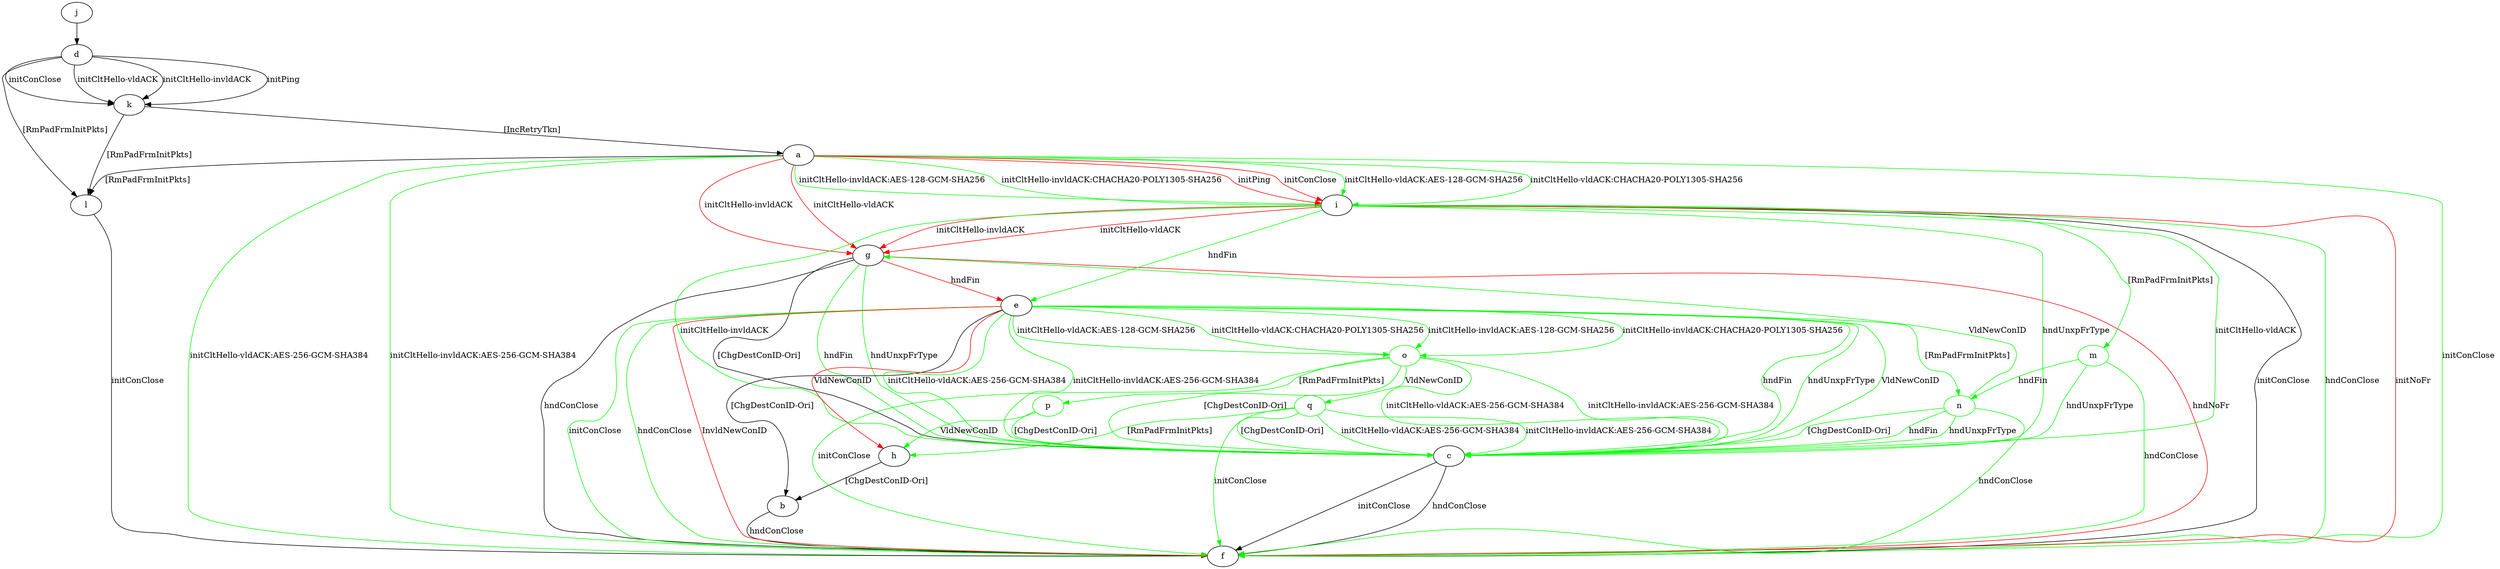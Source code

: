 digraph "" {
	a -> f	[key=0,
		color=green,
		label="initConClose "];
	a -> f	[key=1,
		color=green,
		label="initCltHello-vldACK:AES-256-GCM-SHA384 "];
	a -> f	[key=2,
		color=green,
		label="initCltHello-invldACK:AES-256-GCM-SHA384 "];
	a -> g	[key=0,
		color=red,
		label="initCltHello-vldACK "];
	a -> g	[key=1,
		color=red,
		label="initCltHello-invldACK "];
	a -> i	[key=0,
		color=green,
		label="initCltHello-vldACK:AES-128-GCM-SHA256 "];
	a -> i	[key=1,
		color=green,
		label="initCltHello-vldACK:CHACHA20-POLY1305-SHA256 "];
	a -> i	[key=2,
		color=green,
		label="initCltHello-invldACK:AES-128-GCM-SHA256 "];
	a -> i	[key=3,
		color=green,
		label="initCltHello-invldACK:CHACHA20-POLY1305-SHA256 "];
	a -> i	[key=4,
		color=red,
		label="initPing "];
	a -> i	[key=5,
		color=red,
		label="initConClose "];
	a -> l	[key=0,
		label="[RmPadFrmInitPkts] "];
	b -> f	[key=0,
		label="hndConClose "];
	c -> f	[key=0,
		label="initConClose "];
	c -> f	[key=1,
		label="hndConClose "];
	d -> k	[key=0,
		label="initPing "];
	d -> k	[key=1,
		label="initConClose "];
	d -> k	[key=2,
		label="initCltHello-vldACK "];
	d -> k	[key=3,
		label="initCltHello-invldACK "];
	d -> l	[key=0,
		label="[RmPadFrmInitPkts] "];
	e -> b	[key=0,
		label="[ChgDestConID-Ori] "];
	e -> c	[key=0,
		color=green,
		label="initCltHello-vldACK:AES-256-GCM-SHA384 "];
	e -> c	[key=1,
		color=green,
		label="initCltHello-invldACK:AES-256-GCM-SHA384 "];
	e -> c	[key=2,
		color=green,
		label="hndFin "];
	e -> c	[key=3,
		color=green,
		label="hndUnxpFrType "];
	e -> c	[key=4,
		color=green,
		label="VldNewConID "];
	e -> f	[key=0,
		color=green,
		label="initConClose "];
	e -> f	[key=1,
		color=green,
		label="hndConClose "];
	e -> f	[key=2,
		color=red,
		label="InvldNewConID "];
	e -> h	[key=0,
		color=red,
		label="VldNewConID "];
	n	[color=green];
	e -> n	[key=0,
		color=green,
		label="[RmPadFrmInitPkts] "];
	o	[color=green];
	e -> o	[key=0,
		color=green,
		label="initCltHello-vldACK:AES-128-GCM-SHA256 "];
	e -> o	[key=1,
		color=green,
		label="initCltHello-vldACK:CHACHA20-POLY1305-SHA256 "];
	e -> o	[key=2,
		color=green,
		label="initCltHello-invldACK:AES-128-GCM-SHA256 "];
	e -> o	[key=3,
		color=green,
		label="initCltHello-invldACK:CHACHA20-POLY1305-SHA256 "];
	g -> c	[key=0,
		label="[ChgDestConID-Ori] "];
	g -> c	[key=1,
		color=green,
		label="hndFin "];
	g -> c	[key=2,
		color=green,
		label="hndUnxpFrType "];
	g -> e	[key=0,
		color=red,
		label="hndFin "];
	g -> f	[key=0,
		label="hndConClose "];
	g -> f	[key=1,
		color=red,
		label="hndNoFr "];
	h -> b	[key=0,
		label="[ChgDestConID-Ori] "];
	i -> c	[key=0,
		color=green,
		label="initCltHello-vldACK "];
	i -> c	[key=1,
		color=green,
		label="initCltHello-invldACK "];
	i -> c	[key=2,
		color=green,
		label="hndUnxpFrType "];
	i -> e	[key=0,
		color=green,
		label="hndFin "];
	i -> f	[key=0,
		label="initConClose "];
	i -> f	[key=1,
		color=green,
		label="hndConClose "];
	i -> f	[key=2,
		color=red,
		label="initNoFr "];
	i -> g	[key=0,
		color=red,
		label="initCltHello-vldACK "];
	i -> g	[key=1,
		color=red,
		label="initCltHello-invldACK "];
	m	[color=green];
	i -> m	[key=0,
		color=green,
		label="[RmPadFrmInitPkts] "];
	j -> d	[key=0];
	k -> a	[key=0,
		label="[IncRetryTkn] "];
	k -> l	[key=0,
		label="[RmPadFrmInitPkts] "];
	l -> f	[key=0,
		label="initConClose "];
	m -> c	[key=0,
		color=green,
		label="hndUnxpFrType "];
	m -> f	[key=0,
		color=green,
		label="hndConClose "];
	m -> n	[key=0,
		color=green,
		label="hndFin "];
	n -> c	[key=0,
		color=green,
		label="hndFin "];
	n -> c	[key=1,
		color=green,
		label="hndUnxpFrType "];
	n -> c	[key=2,
		color=green,
		label="[ChgDestConID-Ori] "];
	n -> f	[key=0,
		color=green,
		label="hndConClose "];
	n -> g	[key=0,
		color=green,
		label="VldNewConID "];
	o -> c	[key=0,
		color=green,
		label="initCltHello-vldACK:AES-256-GCM-SHA384 "];
	o -> c	[key=1,
		color=green,
		label="initCltHello-invldACK:AES-256-GCM-SHA384 "];
	o -> c	[key=2,
		color=green,
		label="[ChgDestConID-Ori] "];
	o -> f	[key=0,
		color=green,
		label="initConClose "];
	p	[color=green];
	o -> p	[key=0,
		color=green,
		label="[RmPadFrmInitPkts] "];
	q	[color=green];
	o -> q	[key=0,
		color=green,
		label="VldNewConID "];
	p -> c	[key=0,
		color=green,
		label="[ChgDestConID-Ori] "];
	p -> h	[key=0,
		color=green,
		label="VldNewConID "];
	q -> c	[key=0,
		color=green,
		label="initCltHello-vldACK:AES-256-GCM-SHA384 "];
	q -> c	[key=1,
		color=green,
		label="initCltHello-invldACK:AES-256-GCM-SHA384 "];
	q -> c	[key=2,
		color=green,
		label="[ChgDestConID-Ori] "];
	q -> f	[key=0,
		color=green,
		label="initConClose "];
	q -> h	[key=0,
		color=green,
		label="[RmPadFrmInitPkts] "];
}
